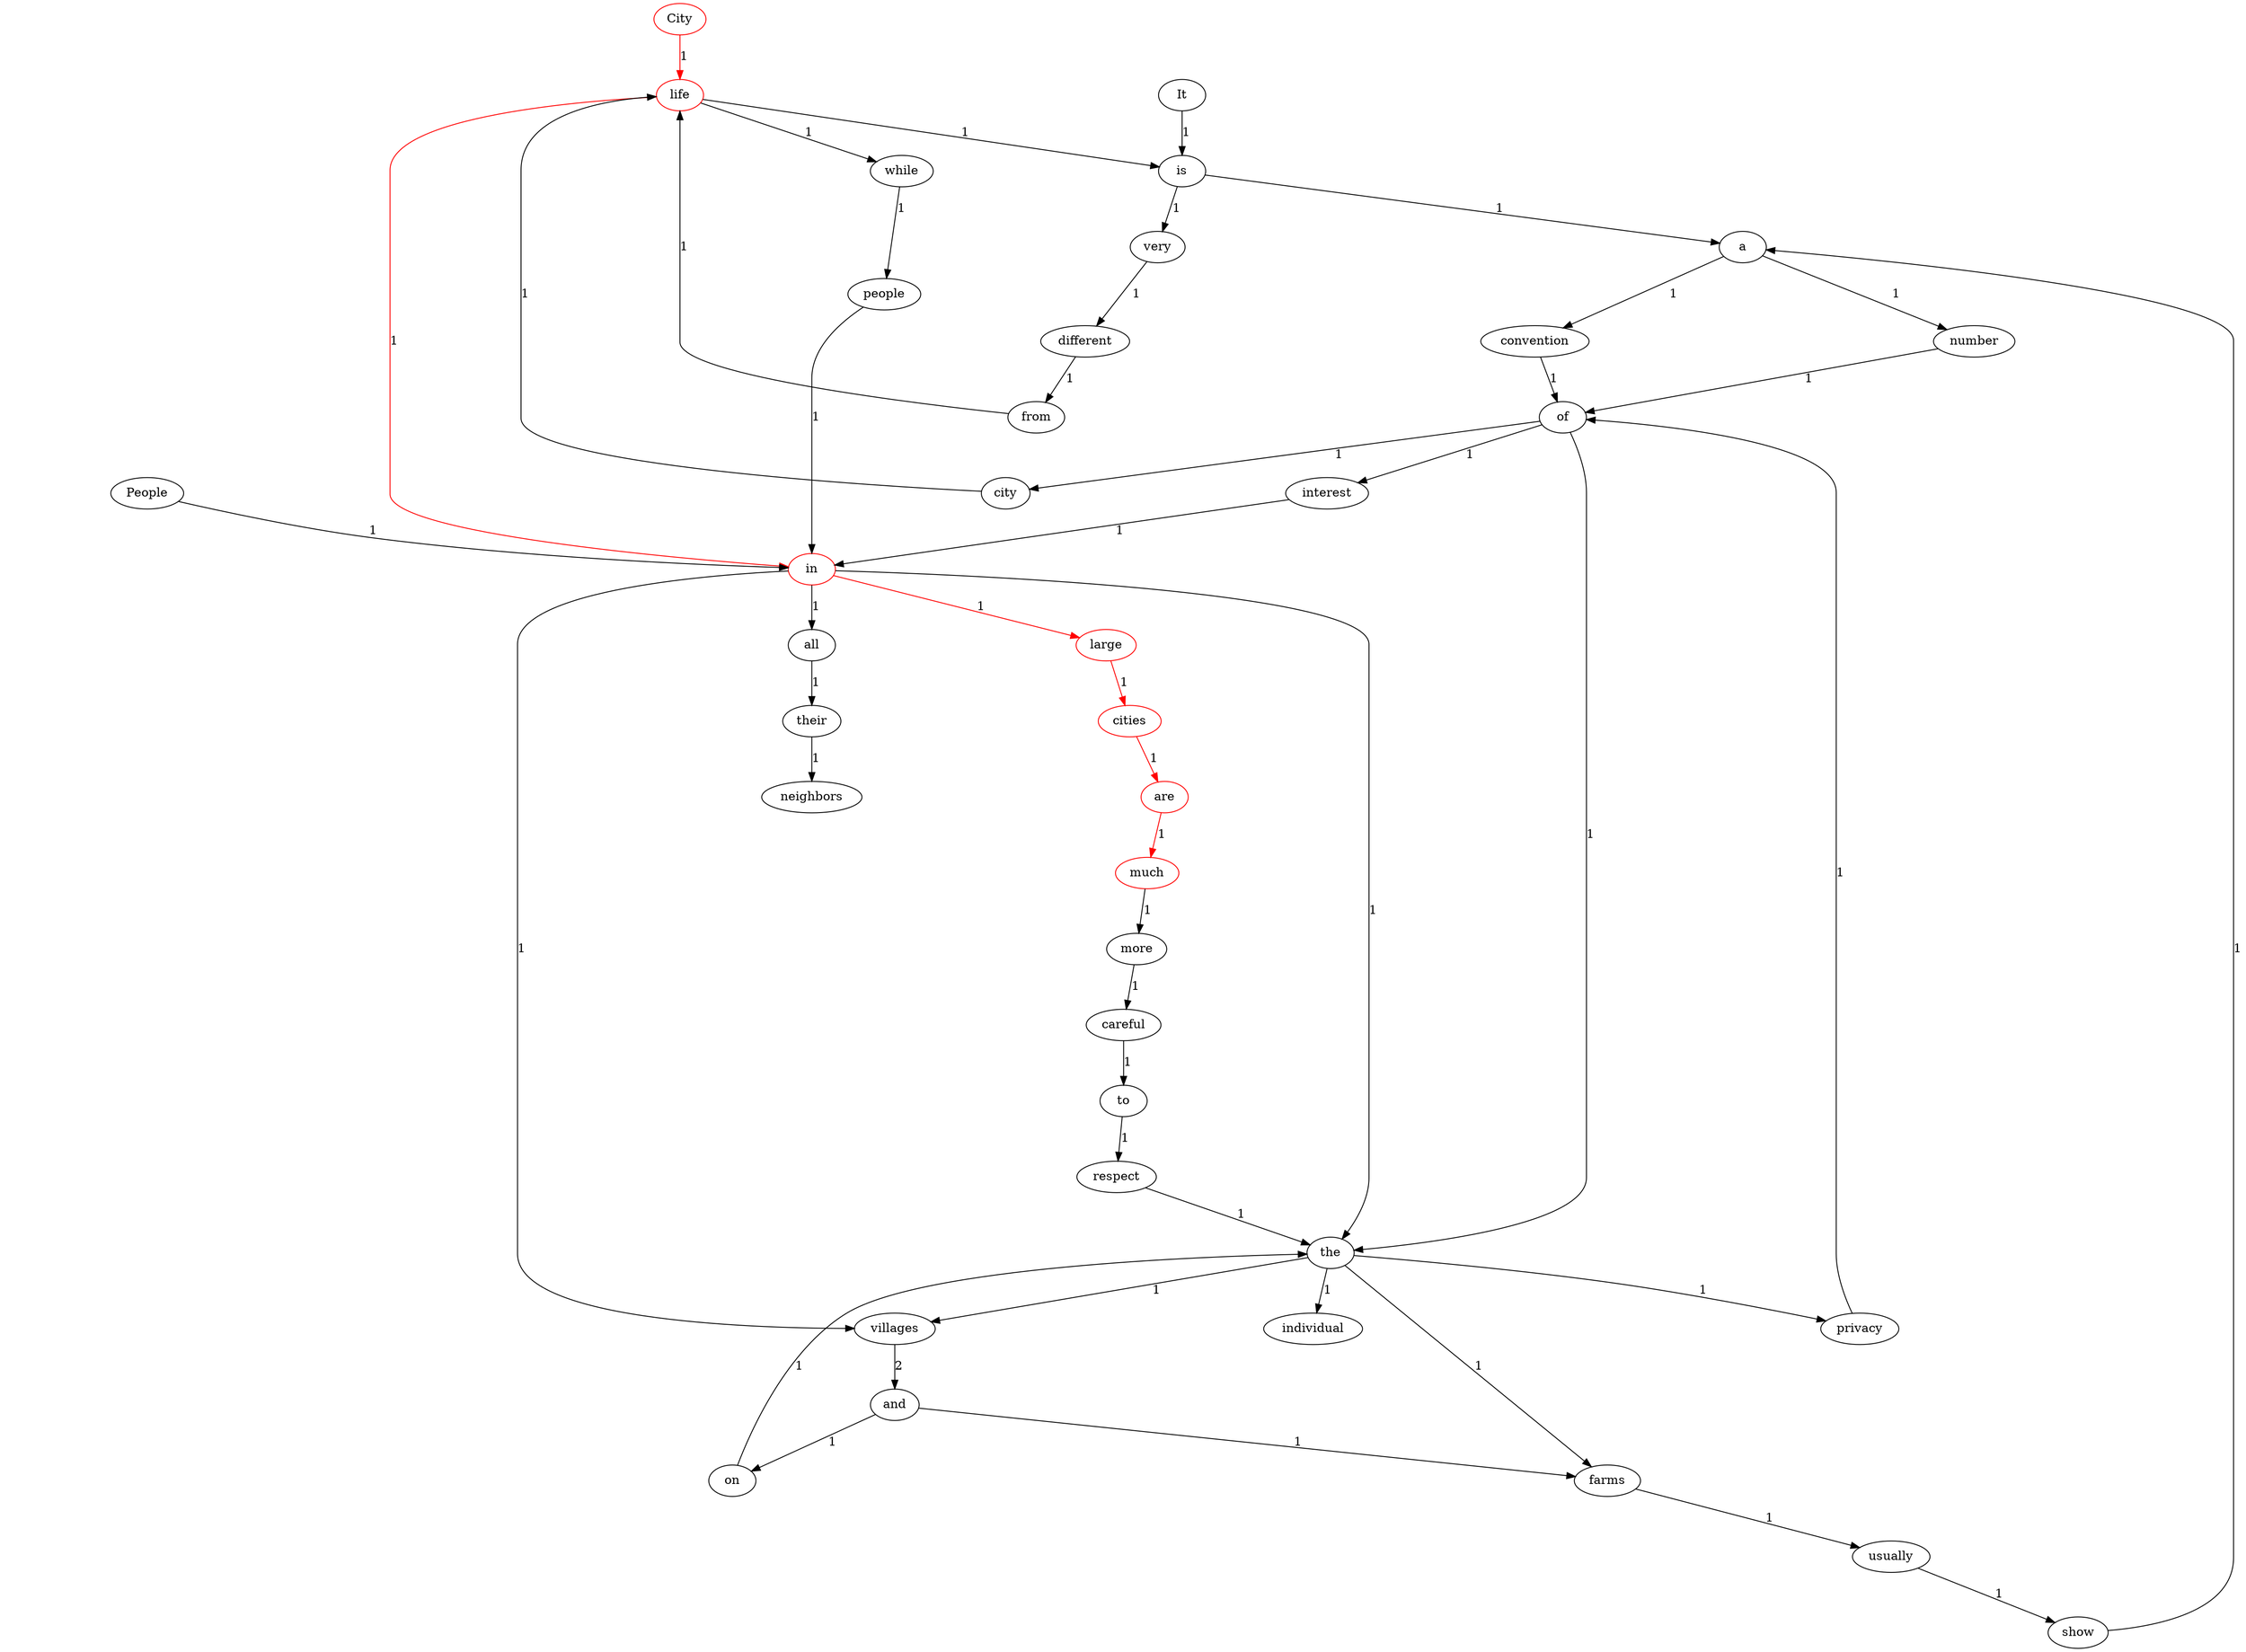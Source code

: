 digraph G {
graph [ratio=0.75];City[color=red];
life[color=red];
is[color=black];
very[color=black];
different[color=black];
from[color=black];
in[color=red];
the[color=black];
villages[color=black];
and[color=black];
on[color=black];
farms[color=black];
People[color=black];
large[color=red];
cities[color=red];
are[color=red];
much[color=red];
more[color=black];
careful[color=black];
to[color=black];
respect[color=black];
privacy[color=black];
of[color=black];
individual[color=black];
It[color=black];
a[color=black];
convention[color=black];
city[color=black];
while[color=black];
people[color=black];
usually[color=black];
show[color=black];
number[color=black];
interest[color=black];
all[color=black];
their[color=black];
neighbors[color=black];
City->life[label=1, color=red];
life->is[label=1, color=black];
life->in[label=1, color=red];
life->while[label=1, color=black];
is->very[label=1, color=black];
is->a[label=1, color=black];
very->different[label=1, color=black];
different->from[label=1, color=black];
from->life[label=1, color=black];
in->the[label=1, color=black];
in->large[label=1, color=red];
in->villages[label=1, color=black];
in->all[label=1, color=black];
the->villages[label=1, color=black];
the->farms[label=1, color=black];
the->privacy[label=1, color=black];
the->individual[label=1, color=black];
villages->and[label=2, color=black];
and->on[label=1, color=black];
and->farms[label=1, color=black];
on->the[label=1, color=black];
farms->usually[label=1, color=black];
People->in[label=1, color=black];
large->cities[label=1, color=red];
cities->are[label=1, color=red];
are->much[label=1, color=red];
much->more[label=1, color=black];
more->careful[label=1, color=black];
careful->to[label=1, color=black];
to->respect[label=1, color=black];
respect->the[label=1, color=black];
privacy->of[label=1, color=black];
of->the[label=1, color=black];
of->city[label=1, color=black];
of->interest[label=1, color=black];
It->is[label=1, color=black];
a->convention[label=1, color=black];
a->number[label=1, color=black];
convention->of[label=1, color=black];
city->life[label=1, color=black];
while->people[label=1, color=black];
people->in[label=1, color=black];
usually->show[label=1, color=black];
show->a[label=1, color=black];
number->of[label=1, color=black];
interest->in[label=1, color=black];
all->their[label=1, color=black];
their->neighbors[label=1, color=black];
}
